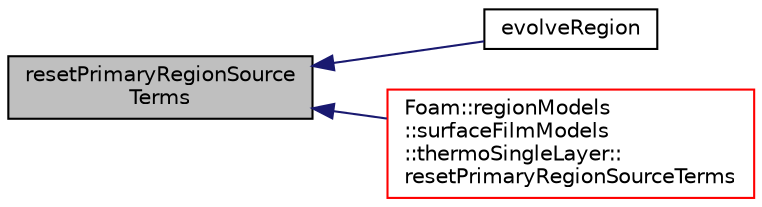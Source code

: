 digraph "resetPrimaryRegionSourceTerms"
{
  bgcolor="transparent";
  edge [fontname="Helvetica",fontsize="10",labelfontname="Helvetica",labelfontsize="10"];
  node [fontname="Helvetica",fontsize="10",shape=record];
  rankdir="LR";
  Node397 [label="resetPrimaryRegionSource\lTerms",height=0.2,width=0.4,color="black", fillcolor="grey75", style="filled", fontcolor="black"];
  Node397 -> Node398 [dir="back",color="midnightblue",fontsize="10",style="solid",fontname="Helvetica"];
  Node398 [label="evolveRegion",height=0.2,width=0.4,color="black",URL="$a30117.html#afde8f52457f90e83a4eaf49755c19ec9",tooltip="Evolve the film equations. "];
  Node397 -> Node399 [dir="back",color="midnightblue",fontsize="10",style="solid",fontname="Helvetica"];
  Node399 [label="Foam::regionModels\l::surfaceFilmModels\l::thermoSingleLayer::\lresetPrimaryRegionSourceTerms",height=0.2,width=0.4,color="red",URL="$a30265.html#a87c56fa3d2e083a739f03851617c8bf1",tooltip="Reset source term fields. "];
}
